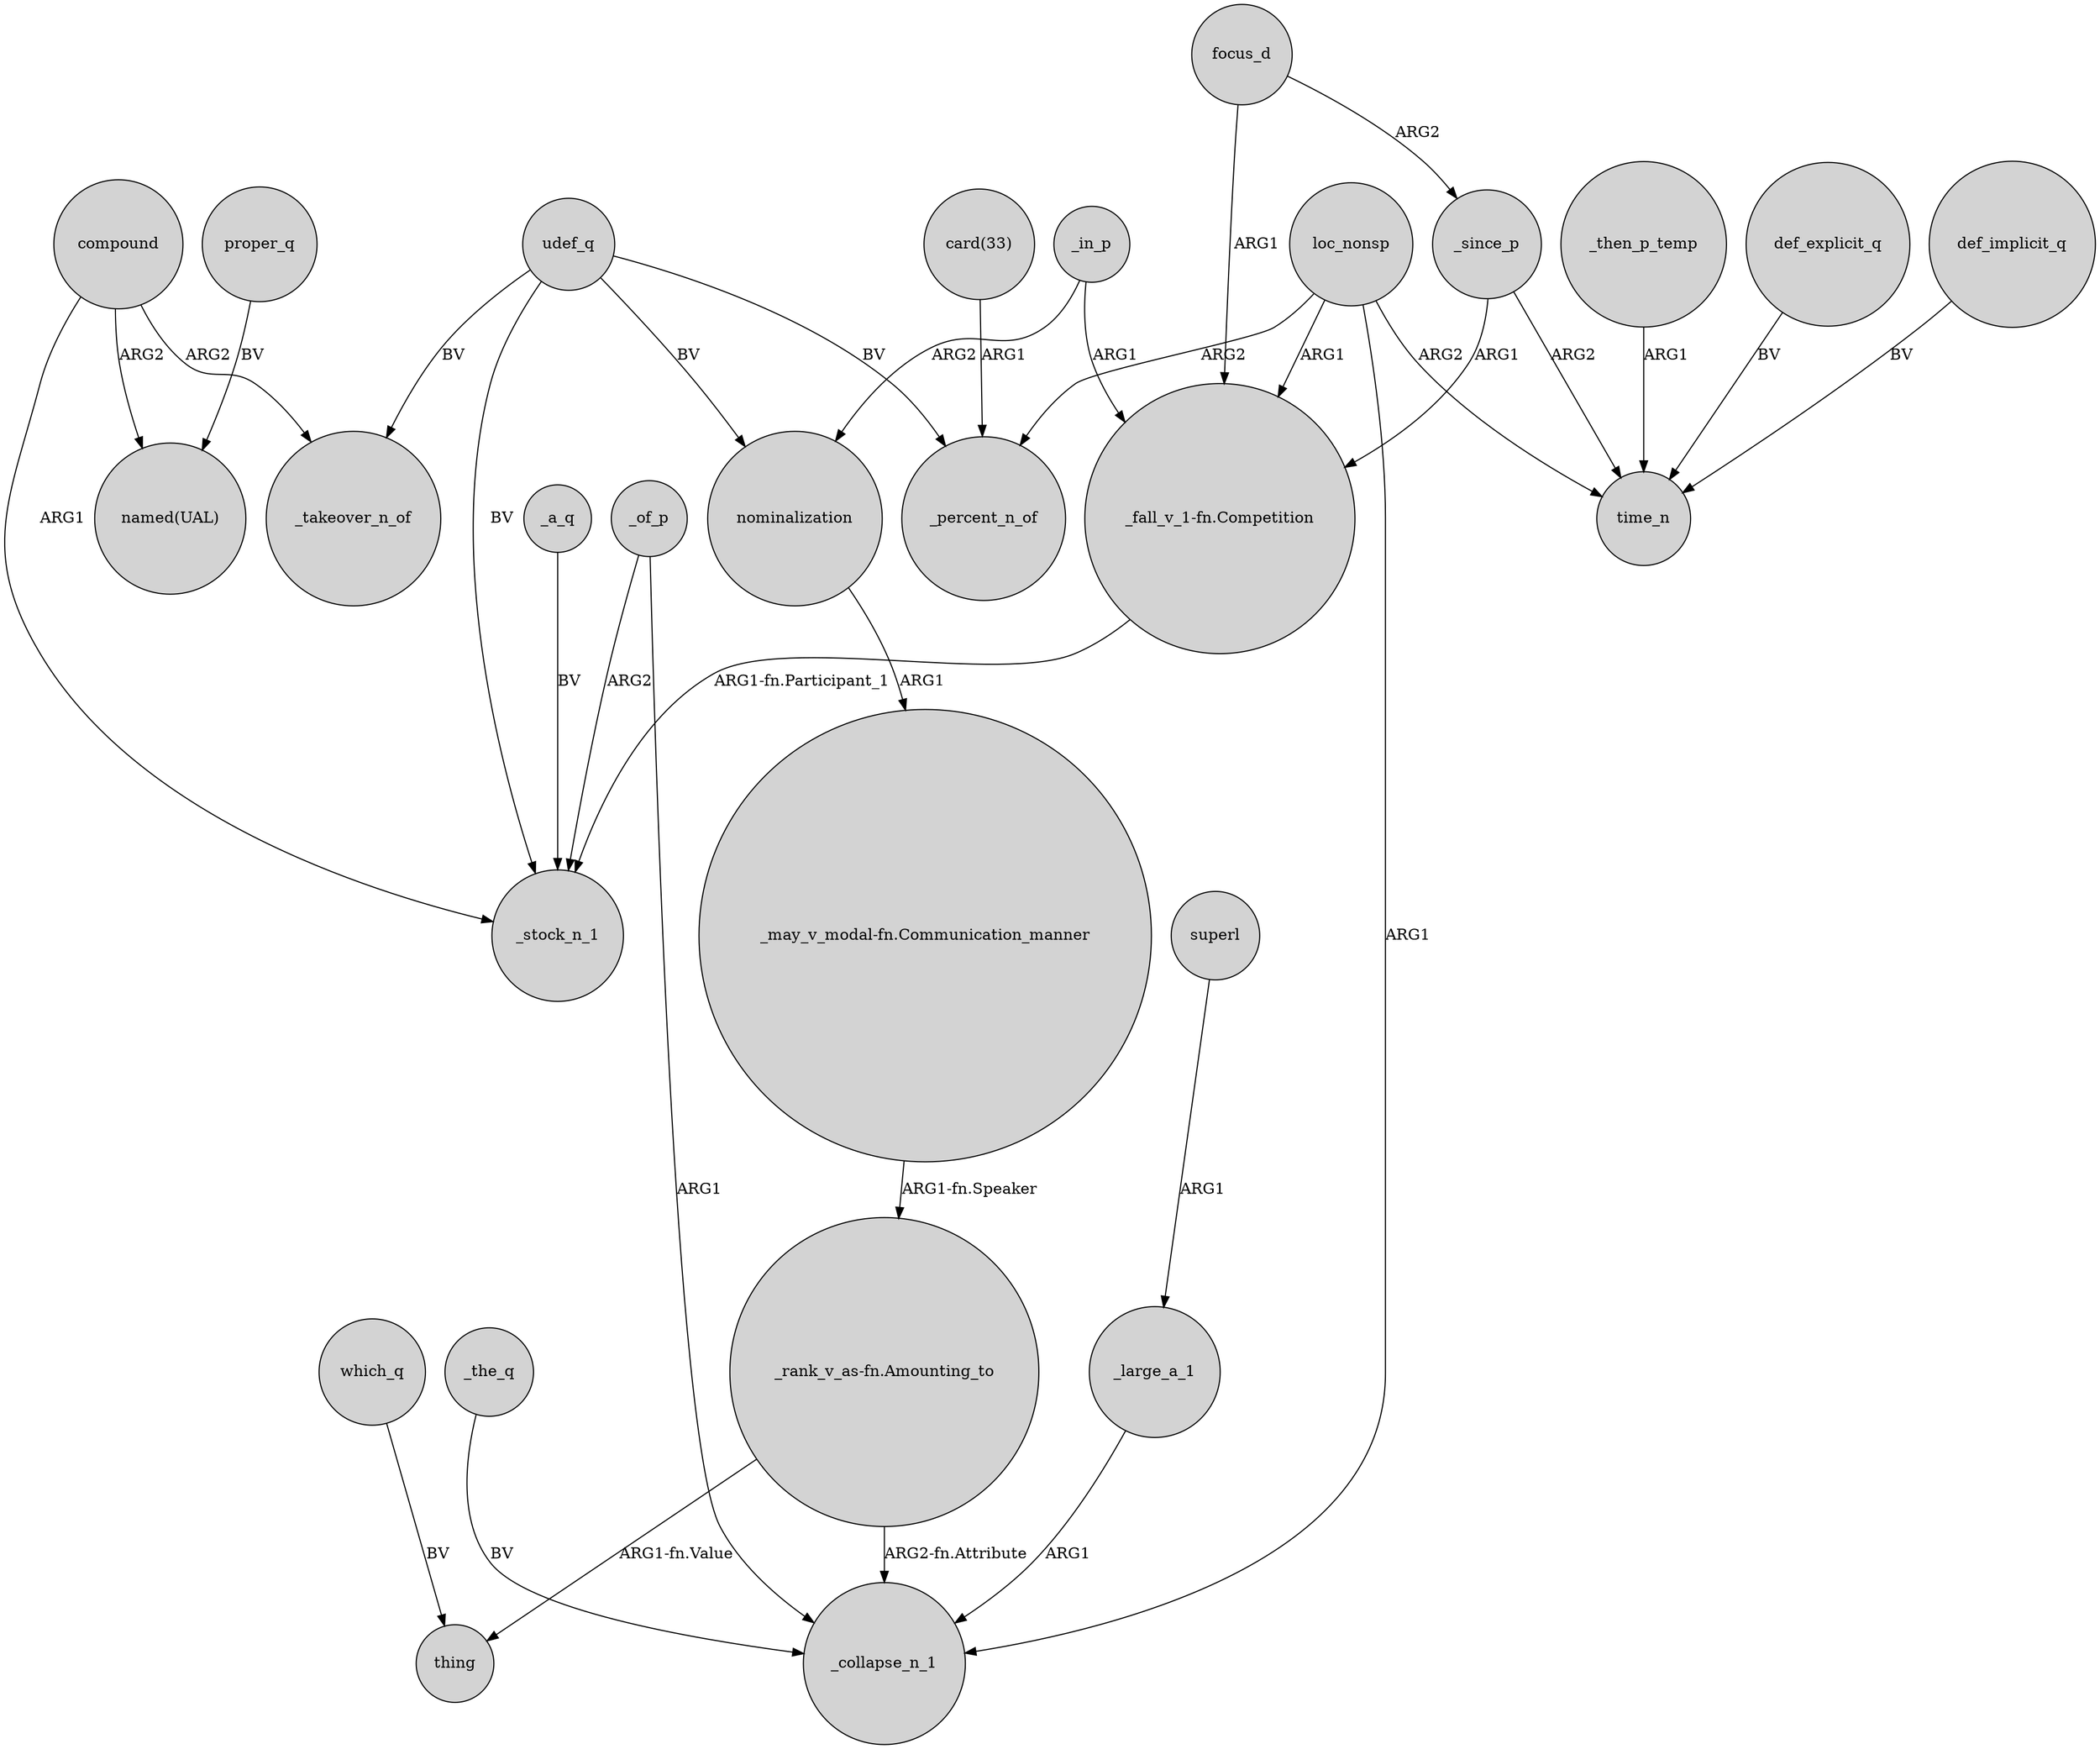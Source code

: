 digraph {
	node [shape=circle style=filled]
	focus_d -> _since_p [label=ARG2]
	_large_a_1 -> _collapse_n_1 [label=ARG1]
	_in_p -> "_fall_v_1-fn.Competition" [label=ARG1]
	_since_p -> "_fall_v_1-fn.Competition" [label=ARG1]
	"_rank_v_as-fn.Amounting_to" -> thing [label="ARG1-fn.Value"]
	loc_nonsp -> "_fall_v_1-fn.Competition" [label=ARG1]
	_of_p -> _collapse_n_1 [label=ARG1]
	udef_q -> nominalization [label=BV]
	which_q -> thing [label=BV]
	_then_p_temp -> time_n [label=ARG1]
	"_rank_v_as-fn.Amounting_to" -> _collapse_n_1 [label="ARG2-fn.Attribute"]
	compound -> _stock_n_1 [label=ARG1]
	proper_q -> "named(UAL)" [label=BV]
	udef_q -> _takeover_n_of [label=BV]
	udef_q -> _stock_n_1 [label=BV]
	udef_q -> _percent_n_of [label=BV]
	"_may_v_modal-fn.Communication_manner" -> "_rank_v_as-fn.Amounting_to" [label="ARG1-fn.Speaker"]
	_since_p -> time_n [label=ARG2]
	_the_q -> _collapse_n_1 [label=BV]
	loc_nonsp -> _collapse_n_1 [label=ARG1]
	"_fall_v_1-fn.Competition" -> _stock_n_1 [label="ARG1-fn.Participant_1"]
	_of_p -> _stock_n_1 [label=ARG2]
	"card(33)" -> _percent_n_of [label=ARG1]
	compound -> "named(UAL)" [label=ARG2]
	focus_d -> "_fall_v_1-fn.Competition" [label=ARG1]
	def_explicit_q -> time_n [label=BV]
	loc_nonsp -> time_n [label=ARG2]
	compound -> _takeover_n_of [label=ARG2]
	nominalization -> "_may_v_modal-fn.Communication_manner" [label=ARG1]
	_in_p -> nominalization [label=ARG2]
	superl -> _large_a_1 [label=ARG1]
	def_implicit_q -> time_n [label=BV]
	_a_q -> _stock_n_1 [label=BV]
	loc_nonsp -> _percent_n_of [label=ARG2]
}
